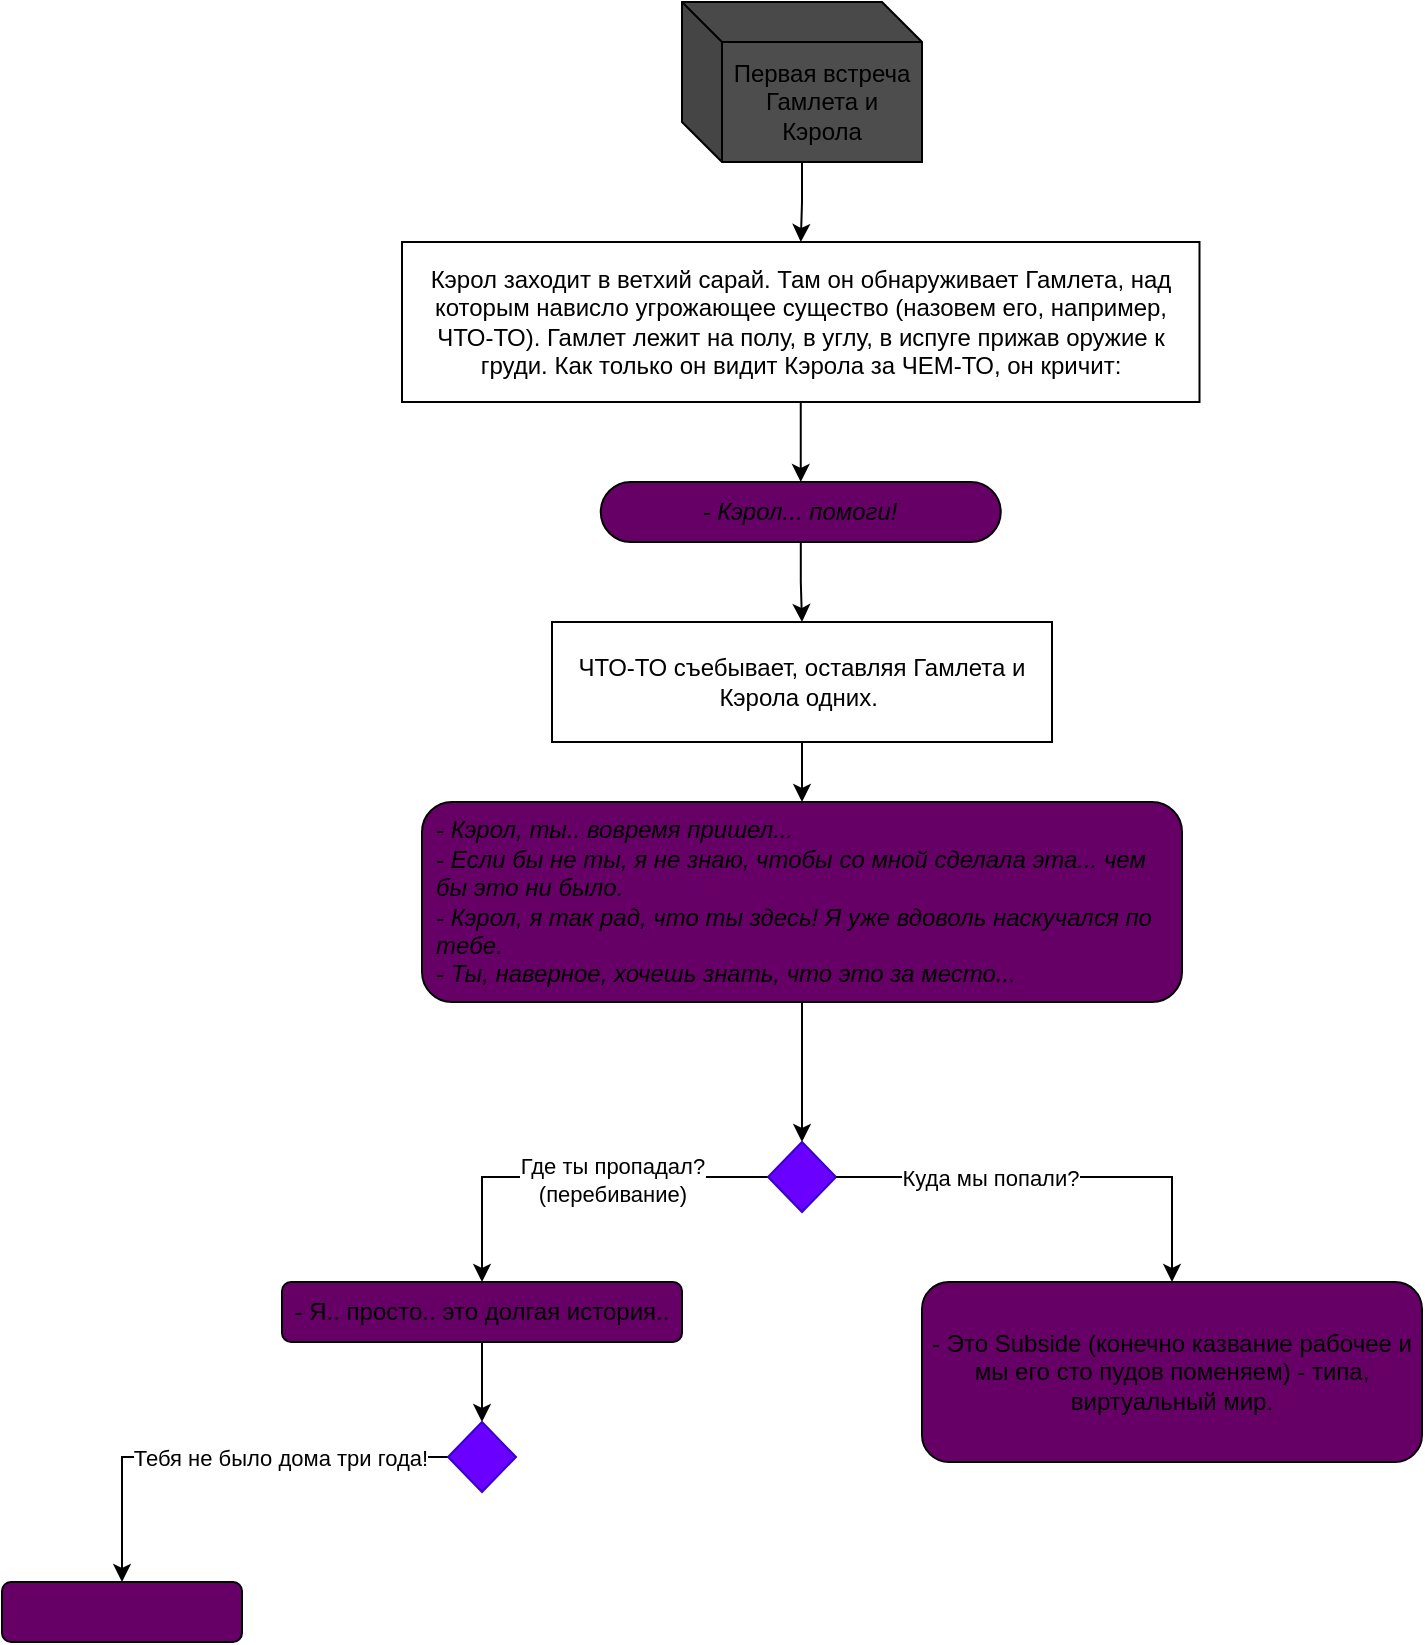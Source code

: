 <mxfile version="24.7.8">
  <diagram id="C5RBs43oDa-KdzZeNtuy" name="Page-1">
    <mxGraphModel dx="1509" dy="2049" grid="1" gridSize="10" guides="1" tooltips="1" connect="1" arrows="1" fold="1" page="1" pageScale="1" pageWidth="827" pageHeight="1169" math="0" shadow="0">
      <root>
        <mxCell id="WIyWlLk6GJQsqaUBKTNV-0" />
        <mxCell id="WIyWlLk6GJQsqaUBKTNV-1" parent="WIyWlLk6GJQsqaUBKTNV-0" />
        <mxCell id="wuz_MT8v-WhvYMyv7se5-3" value="" style="edgeStyle=orthogonalEdgeStyle;rounded=0;orthogonalLoop=1;jettySize=auto;html=1;" edge="1" parent="WIyWlLk6GJQsqaUBKTNV-1" source="wuz_MT8v-WhvYMyv7se5-0" target="wuz_MT8v-WhvYMyv7se5-2">
          <mxGeometry relative="1" as="geometry" />
        </mxCell>
        <mxCell id="wuz_MT8v-WhvYMyv7se5-0" value="Первая встреча Гамлета и Кэрола" style="shape=cube;whiteSpace=wrap;html=1;boundedLbl=1;backgroundOutline=1;darkOpacity=0.05;darkOpacity2=0.1;fillColor=#4D4D4D;" vertex="1" parent="WIyWlLk6GJQsqaUBKTNV-1">
          <mxGeometry x="360" y="-40" width="120" height="80" as="geometry" />
        </mxCell>
        <mxCell id="wuz_MT8v-WhvYMyv7se5-8" value="" style="edgeStyle=orthogonalEdgeStyle;rounded=0;orthogonalLoop=1;jettySize=auto;html=1;" edge="1" parent="WIyWlLk6GJQsqaUBKTNV-1" source="wuz_MT8v-WhvYMyv7se5-2" target="wuz_MT8v-WhvYMyv7se5-7">
          <mxGeometry relative="1" as="geometry" />
        </mxCell>
        <mxCell id="wuz_MT8v-WhvYMyv7se5-2" value="Кэрол заходит в ветхий сарай. Там он обнаруживает Гамлета, над которым нависло угрожающее существо (назовем его, например, ЧТО-ТО). Гамлет лежит на полу, в углу, в испуге прижав оружие к груди. Как только он видит Кэрола за ЧЕМ-ТО, он кричит:" style="rounded=0;whiteSpace=wrap;html=1;shape=label;" vertex="1" parent="WIyWlLk6GJQsqaUBKTNV-1">
          <mxGeometry x="220" y="80" width="398.75" height="80" as="geometry" />
        </mxCell>
        <mxCell id="wuz_MT8v-WhvYMyv7se5-10" value="" style="edgeStyle=orthogonalEdgeStyle;rounded=0;orthogonalLoop=1;jettySize=auto;html=1;" edge="1" parent="WIyWlLk6GJQsqaUBKTNV-1" source="wuz_MT8v-WhvYMyv7se5-7" target="wuz_MT8v-WhvYMyv7se5-9">
          <mxGeometry relative="1" as="geometry" />
        </mxCell>
        <mxCell id="wuz_MT8v-WhvYMyv7se5-7" value="&lt;span&gt;-&amp;nbsp;&lt;/span&gt;&lt;span style=&quot;background-color: initial;&quot;&gt;Кэрол... помоги!&lt;/span&gt;" style="rounded=1;whiteSpace=wrap;html=1;arcSize=50;fontStyle=2;fillColor=#660066;" vertex="1" parent="WIyWlLk6GJQsqaUBKTNV-1">
          <mxGeometry x="319.38" y="200" width="200" height="30" as="geometry" />
        </mxCell>
        <mxCell id="wuz_MT8v-WhvYMyv7se5-12" value="" style="edgeStyle=orthogonalEdgeStyle;rounded=0;orthogonalLoop=1;jettySize=auto;html=1;" edge="1" parent="WIyWlLk6GJQsqaUBKTNV-1" source="wuz_MT8v-WhvYMyv7se5-9" target="wuz_MT8v-WhvYMyv7se5-11">
          <mxGeometry relative="1" as="geometry" />
        </mxCell>
        <mxCell id="wuz_MT8v-WhvYMyv7se5-9" value="ЧТО-ТО съебывает, оставляя Гамлета и Кэрола одних.&amp;nbsp;" style="rounded=0;whiteSpace=wrap;html=1;" vertex="1" parent="WIyWlLk6GJQsqaUBKTNV-1">
          <mxGeometry x="295" y="270" width="250" height="60" as="geometry" />
        </mxCell>
        <mxCell id="wuz_MT8v-WhvYMyv7se5-15" value="" style="edgeStyle=orthogonalEdgeStyle;rounded=0;orthogonalLoop=1;jettySize=auto;html=1;" edge="1" parent="WIyWlLk6GJQsqaUBKTNV-1" source="wuz_MT8v-WhvYMyv7se5-11" target="wuz_MT8v-WhvYMyv7se5-14">
          <mxGeometry relative="1" as="geometry" />
        </mxCell>
        <mxCell id="wuz_MT8v-WhvYMyv7se5-11" value="&lt;div&gt;- Кэрол, ты.. вовремя пришел...&lt;/div&gt;&lt;div&gt;- Если бы не ты, я не знаю, чтобы со мной сделала эта... чем бы это ни было.&lt;/div&gt;&lt;div&gt;- Кэрол, я так рад, что ты здесь! Я уже вдоволь наскучался по тебе.&lt;/div&gt;&lt;div&gt;- Ты, наверное, хочешь знать, что это за место...&lt;/div&gt;" style="rounded=1;whiteSpace=wrap;html=1;arcSize=15;fontStyle=2;align=left;verticalAlign=middle;spacingLeft=5;fillColor=#660066;" vertex="1" parent="WIyWlLk6GJQsqaUBKTNV-1">
          <mxGeometry x="230" y="360" width="380" height="100" as="geometry" />
        </mxCell>
        <mxCell id="wuz_MT8v-WhvYMyv7se5-18" value="" style="edgeStyle=orthogonalEdgeStyle;rounded=0;orthogonalLoop=1;jettySize=auto;html=1;" edge="1" parent="WIyWlLk6GJQsqaUBKTNV-1" source="wuz_MT8v-WhvYMyv7se5-14" target="wuz_MT8v-WhvYMyv7se5-17">
          <mxGeometry relative="1" as="geometry" />
        </mxCell>
        <mxCell id="wuz_MT8v-WhvYMyv7se5-30" value="Где ты пропадал?&lt;div&gt;(перебивание)&lt;/div&gt;" style="edgeLabel;html=1;align=center;verticalAlign=middle;resizable=0;points=[];" vertex="1" connectable="0" parent="wuz_MT8v-WhvYMyv7se5-18">
          <mxGeometry x="-0.201" y="1" relative="1" as="geometry">
            <mxPoint as="offset" />
          </mxGeometry>
        </mxCell>
        <mxCell id="wuz_MT8v-WhvYMyv7se5-14" value="" style="rhombus;whiteSpace=wrap;html=1;fillColor=#6a00ff;fontColor=#ffffff;strokeColor=#3700CC;" vertex="1" parent="WIyWlLk6GJQsqaUBKTNV-1">
          <mxGeometry x="403" y="530" width="34" height="35" as="geometry" />
        </mxCell>
        <mxCell id="wuz_MT8v-WhvYMyv7se5-33" value="" style="edgeStyle=orthogonalEdgeStyle;rounded=0;orthogonalLoop=1;jettySize=auto;html=1;" edge="1" parent="WIyWlLk6GJQsqaUBKTNV-1" source="wuz_MT8v-WhvYMyv7se5-17" target="wuz_MT8v-WhvYMyv7se5-32">
          <mxGeometry relative="1" as="geometry" />
        </mxCell>
        <mxCell id="wuz_MT8v-WhvYMyv7se5-17" value="- Я.. просто.. это долгая история.." style="rounded=1;whiteSpace=wrap;html=1;fillColor=#660066;" vertex="1" parent="WIyWlLk6GJQsqaUBKTNV-1">
          <mxGeometry x="160" y="600" width="200" height="30" as="geometry" />
        </mxCell>
        <mxCell id="wuz_MT8v-WhvYMyv7se5-25" value="- Это Subside (конечно казвание рабочее и мы его сто пудов поменяем) - типа, виртуальный мир." style="rounded=1;whiteSpace=wrap;html=1;fillColor=#660066;" vertex="1" parent="WIyWlLk6GJQsqaUBKTNV-1">
          <mxGeometry x="480" y="600" width="250" height="90" as="geometry" />
        </mxCell>
        <mxCell id="wuz_MT8v-WhvYMyv7se5-26" style="edgeStyle=orthogonalEdgeStyle;rounded=0;orthogonalLoop=1;jettySize=auto;html=1;entryX=0.5;entryY=0;entryDx=0;entryDy=0;" edge="1" parent="WIyWlLk6GJQsqaUBKTNV-1" source="wuz_MT8v-WhvYMyv7se5-14" target="wuz_MT8v-WhvYMyv7se5-25">
          <mxGeometry relative="1" as="geometry" />
        </mxCell>
        <mxCell id="wuz_MT8v-WhvYMyv7se5-31" value="Куда мы попали?" style="edgeLabel;html=1;align=center;verticalAlign=middle;resizable=0;points=[];" vertex="1" connectable="0" parent="wuz_MT8v-WhvYMyv7se5-26">
          <mxGeometry x="-0.302" relative="1" as="geometry">
            <mxPoint as="offset" />
          </mxGeometry>
        </mxCell>
        <mxCell id="wuz_MT8v-WhvYMyv7se5-37" value="" style="edgeStyle=orthogonalEdgeStyle;rounded=0;orthogonalLoop=1;jettySize=auto;html=1;" edge="1" parent="WIyWlLk6GJQsqaUBKTNV-1" source="wuz_MT8v-WhvYMyv7se5-32" target="wuz_MT8v-WhvYMyv7se5-36">
          <mxGeometry relative="1" as="geometry" />
        </mxCell>
        <mxCell id="wuz_MT8v-WhvYMyv7se5-38" value="Тебя не было дома три года!" style="edgeLabel;html=1;align=center;verticalAlign=middle;resizable=0;points=[];" vertex="1" connectable="0" parent="wuz_MT8v-WhvYMyv7se5-37">
          <mxGeometry x="-0.255" relative="1" as="geometry">
            <mxPoint as="offset" />
          </mxGeometry>
        </mxCell>
        <mxCell id="wuz_MT8v-WhvYMyv7se5-32" value="" style="rhombus;whiteSpace=wrap;html=1;fillColor=#6a00ff;fontColor=#ffffff;strokeColor=#3700CC;" vertex="1" parent="WIyWlLk6GJQsqaUBKTNV-1">
          <mxGeometry x="243" y="670" width="34" height="35" as="geometry" />
        </mxCell>
        <mxCell id="wuz_MT8v-WhvYMyv7se5-36" value="" style="rounded=1;whiteSpace=wrap;html=1;fillColor=#660066;" vertex="1" parent="WIyWlLk6GJQsqaUBKTNV-1">
          <mxGeometry x="20" y="750" width="120" height="30" as="geometry" />
        </mxCell>
      </root>
    </mxGraphModel>
  </diagram>
</mxfile>
